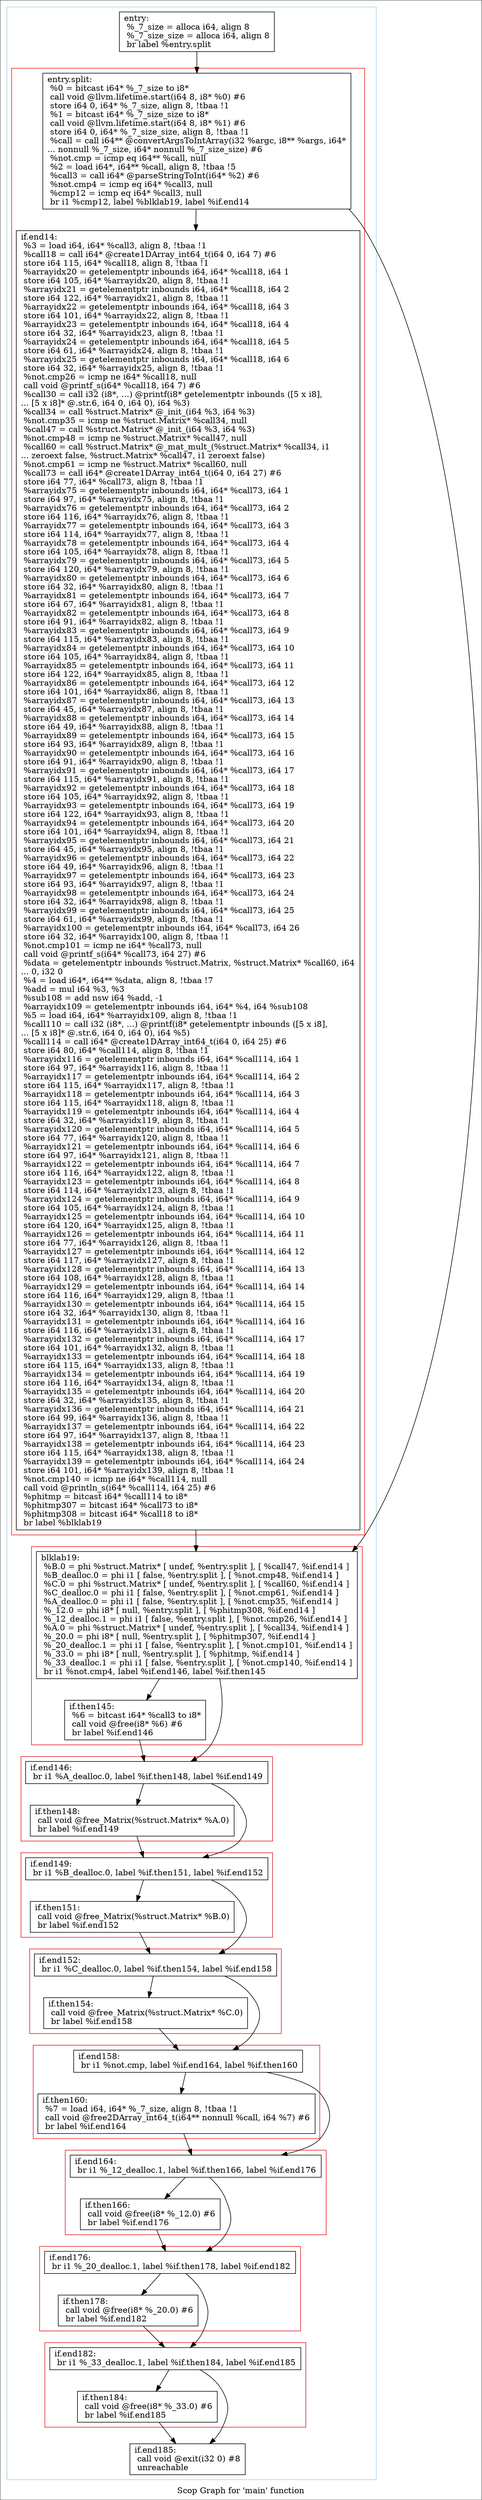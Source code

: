 digraph "Scop Graph for 'main' function" {
	label="Scop Graph for 'main' function";

	Node0xca69a70 [shape=record,label="{entry:\l  %_7_size = alloca i64, align 8\l  %_7_size_size = alloca i64, align 8\l  br label %entry.split\l}"];
	Node0xca69a70 -> Node0xcab9fc0;
	Node0xcab9fc0 [shape=record,label="{entry.split:                                      \l  %0 = bitcast i64* %_7_size to i8*\l  call void @llvm.lifetime.start(i64 8, i8* %0) #6\l  store i64 0, i64* %_7_size, align 8, !tbaa !1\l  %1 = bitcast i64* %_7_size_size to i8*\l  call void @llvm.lifetime.start(i64 8, i8* %1) #6\l  store i64 0, i64* %_7_size_size, align 8, !tbaa !1\l  %call = call i64** @convertArgsToIntArray(i32 %argc, i8** %args, i64*\l... nonnull %_7_size, i64* nonnull %_7_size_size) #6\l  %not.cmp = icmp eq i64** %call, null\l  %2 = load i64*, i64** %call, align 8, !tbaa !5\l  %call3 = call i64* @parseStringToInt(i64* %2) #6\l  %not.cmp4 = icmp eq i64* %call3, null\l  %cmp12 = icmp eq i64* %call3, null\l  br i1 %cmp12, label %blklab19, label %if.end14\l}"];
	Node0xcab9fc0 -> Node0xc9d49e0;
	Node0xcab9fc0 -> Node0xca1f000;
	Node0xc9d49e0 [shape=record,label="{blklab19:                                         \l  %B.0 = phi %struct.Matrix* [ undef, %entry.split ], [ %call47, %if.end14 ]\l  %B_dealloc.0 = phi i1 [ false, %entry.split ], [ %not.cmp48, %if.end14 ]\l  %C.0 = phi %struct.Matrix* [ undef, %entry.split ], [ %call60, %if.end14 ]\l  %C_dealloc.0 = phi i1 [ false, %entry.split ], [ %not.cmp61, %if.end14 ]\l  %A_dealloc.0 = phi i1 [ false, %entry.split ], [ %not.cmp35, %if.end14 ]\l  %_12.0 = phi i8* [ null, %entry.split ], [ %phitmp308, %if.end14 ]\l  %_12_dealloc.1 = phi i1 [ false, %entry.split ], [ %not.cmp26, %if.end14 ]\l  %A.0 = phi %struct.Matrix* [ undef, %entry.split ], [ %call34, %if.end14 ]\l  %_20.0 = phi i8* [ null, %entry.split ], [ %phitmp307, %if.end14 ]\l  %_20_dealloc.1 = phi i1 [ false, %entry.split ], [ %not.cmp101, %if.end14 ]\l  %_33.0 = phi i8* [ null, %entry.split ], [ %phitmp, %if.end14 ]\l  %_33_dealloc.1 = phi i1 [ false, %entry.split ], [ %not.cmp140, %if.end14 ]\l  br i1 %not.cmp4, label %if.end146, label %if.then145\l}"];
	Node0xc9d49e0 -> Node0xc8536e0;
	Node0xc9d49e0 -> Node0xca72290;
	Node0xc8536e0 [shape=record,label="{if.end146:                                        \l  br i1 %A_dealloc.0, label %if.then148, label %if.end149\l}"];
	Node0xc8536e0 -> Node0xca01ad0;
	Node0xc8536e0 -> Node0xc9e8c20;
	Node0xca01ad0 [shape=record,label="{if.then148:                                       \l  call void @free_Matrix(%struct.Matrix* %A.0)\l  br label %if.end149\l}"];
	Node0xca01ad0 -> Node0xc9e8c20;
	Node0xc9e8c20 [shape=record,label="{if.end149:                                        \l  br i1 %B_dealloc.0, label %if.then151, label %if.end152\l}"];
	Node0xc9e8c20 -> Node0xc9ef670;
	Node0xc9e8c20 -> Node0xc9e4090;
	Node0xc9ef670 [shape=record,label="{if.then151:                                       \l  call void @free_Matrix(%struct.Matrix* %B.0)\l  br label %if.end152\l}"];
	Node0xc9ef670 -> Node0xc9e4090;
	Node0xc9e4090 [shape=record,label="{if.end152:                                        \l  br i1 %C_dealloc.0, label %if.then154, label %if.end158\l}"];
	Node0xc9e4090 -> Node0xc8bac90;
	Node0xc9e4090 -> Node0xc8c0900;
	Node0xc8bac90 [shape=record,label="{if.then154:                                       \l  call void @free_Matrix(%struct.Matrix* %C.0)\l  br label %if.end158\l}"];
	Node0xc8bac90 -> Node0xc8c0900;
	Node0xc8c0900 [shape=record,label="{if.end158:                                        \l  br i1 %not.cmp, label %if.end164, label %if.then160\l}"];
	Node0xc8c0900 -> Node0xcaa9540;
	Node0xc8c0900 -> Node0xcad04f0;
	Node0xcaa9540 [shape=record,label="{if.end164:                                        \l  br i1 %_12_dealloc.1, label %if.then166, label %if.end176\l}"];
	Node0xcaa9540 -> Node0xc854930;
	Node0xcaa9540 -> Node0xca4fe50;
	Node0xc854930 [shape=record,label="{if.then166:                                       \l  call void @free(i8* %_12.0) #6\l  br label %if.end176\l}"];
	Node0xc854930 -> Node0xca4fe50;
	Node0xca4fe50 [shape=record,label="{if.end176:                                        \l  br i1 %_20_dealloc.1, label %if.then178, label %if.end182\l}"];
	Node0xca4fe50 -> Node0xca04b60;
	Node0xca4fe50 -> Node0xca9f400;
	Node0xca04b60 [shape=record,label="{if.then178:                                       \l  call void @free(i8* %_20.0) #6\l  br label %if.end182\l}"];
	Node0xca04b60 -> Node0xca9f400;
	Node0xca9f400 [shape=record,label="{if.end182:                                        \l  br i1 %_33_dealloc.1, label %if.then184, label %if.end185\l}"];
	Node0xca9f400 -> Node0xc9cac90;
	Node0xca9f400 -> Node0xc9d84f0;
	Node0xc9cac90 [shape=record,label="{if.then184:                                       \l  call void @free(i8* %_33.0) #6\l  br label %if.end185\l}"];
	Node0xc9cac90 -> Node0xc9d84f0;
	Node0xc9d84f0 [shape=record,label="{if.end185:                                        \l  call void @exit(i32 0) #8\l  unreachable\l}"];
	Node0xcad04f0 [shape=record,label="{if.then160:                                       \l  %7 = load i64, i64* %_7_size, align 8, !tbaa !1\l  call void @free2DArray_int64_t(i64** nonnull %call, i64 %7) #6\l  br label %if.end164\l}"];
	Node0xcad04f0 -> Node0xcaa9540;
	Node0xca72290 [shape=record,label="{if.then145:                                       \l  %6 = bitcast i64* %call3 to i8*\l  call void @free(i8* %6) #6\l  br label %if.end146\l}"];
	Node0xca72290 -> Node0xc8536e0;
	Node0xca1f000 [shape=record,label="{if.end14:                                         \l  %3 = load i64, i64* %call3, align 8, !tbaa !1\l  %call18 = call i64* @create1DArray_int64_t(i64 0, i64 7) #6\l  store i64 115, i64* %call18, align 8, !tbaa !1\l  %arrayidx20 = getelementptr inbounds i64, i64* %call18, i64 1\l  store i64 105, i64* %arrayidx20, align 8, !tbaa !1\l  %arrayidx21 = getelementptr inbounds i64, i64* %call18, i64 2\l  store i64 122, i64* %arrayidx21, align 8, !tbaa !1\l  %arrayidx22 = getelementptr inbounds i64, i64* %call18, i64 3\l  store i64 101, i64* %arrayidx22, align 8, !tbaa !1\l  %arrayidx23 = getelementptr inbounds i64, i64* %call18, i64 4\l  store i64 32, i64* %arrayidx23, align 8, !tbaa !1\l  %arrayidx24 = getelementptr inbounds i64, i64* %call18, i64 5\l  store i64 61, i64* %arrayidx24, align 8, !tbaa !1\l  %arrayidx25 = getelementptr inbounds i64, i64* %call18, i64 6\l  store i64 32, i64* %arrayidx25, align 8, !tbaa !1\l  %not.cmp26 = icmp ne i64* %call18, null\l  call void @printf_s(i64* %call18, i64 7) #6\l  %call30 = call i32 (i8*, ...) @printf(i8* getelementptr inbounds ([5 x i8],\l... [5 x i8]* @.str.6, i64 0, i64 0), i64 %3)\l  %call34 = call %struct.Matrix* @_init_(i64 %3, i64 %3)\l  %not.cmp35 = icmp ne %struct.Matrix* %call34, null\l  %call47 = call %struct.Matrix* @_init_(i64 %3, i64 %3)\l  %not.cmp48 = icmp ne %struct.Matrix* %call47, null\l  %call60 = call %struct.Matrix* @_mat_mult_(%struct.Matrix* %call34, i1\l... zeroext false, %struct.Matrix* %call47, i1 zeroext false)\l  %not.cmp61 = icmp ne %struct.Matrix* %call60, null\l  %call73 = call i64* @create1DArray_int64_t(i64 0, i64 27) #6\l  store i64 77, i64* %call73, align 8, !tbaa !1\l  %arrayidx75 = getelementptr inbounds i64, i64* %call73, i64 1\l  store i64 97, i64* %arrayidx75, align 8, !tbaa !1\l  %arrayidx76 = getelementptr inbounds i64, i64* %call73, i64 2\l  store i64 116, i64* %arrayidx76, align 8, !tbaa !1\l  %arrayidx77 = getelementptr inbounds i64, i64* %call73, i64 3\l  store i64 114, i64* %arrayidx77, align 8, !tbaa !1\l  %arrayidx78 = getelementptr inbounds i64, i64* %call73, i64 4\l  store i64 105, i64* %arrayidx78, align 8, !tbaa !1\l  %arrayidx79 = getelementptr inbounds i64, i64* %call73, i64 5\l  store i64 120, i64* %arrayidx79, align 8, !tbaa !1\l  %arrayidx80 = getelementptr inbounds i64, i64* %call73, i64 6\l  store i64 32, i64* %arrayidx80, align 8, !tbaa !1\l  %arrayidx81 = getelementptr inbounds i64, i64* %call73, i64 7\l  store i64 67, i64* %arrayidx81, align 8, !tbaa !1\l  %arrayidx82 = getelementptr inbounds i64, i64* %call73, i64 8\l  store i64 91, i64* %arrayidx82, align 8, !tbaa !1\l  %arrayidx83 = getelementptr inbounds i64, i64* %call73, i64 9\l  store i64 115, i64* %arrayidx83, align 8, !tbaa !1\l  %arrayidx84 = getelementptr inbounds i64, i64* %call73, i64 10\l  store i64 105, i64* %arrayidx84, align 8, !tbaa !1\l  %arrayidx85 = getelementptr inbounds i64, i64* %call73, i64 11\l  store i64 122, i64* %arrayidx85, align 8, !tbaa !1\l  %arrayidx86 = getelementptr inbounds i64, i64* %call73, i64 12\l  store i64 101, i64* %arrayidx86, align 8, !tbaa !1\l  %arrayidx87 = getelementptr inbounds i64, i64* %call73, i64 13\l  store i64 45, i64* %arrayidx87, align 8, !tbaa !1\l  %arrayidx88 = getelementptr inbounds i64, i64* %call73, i64 14\l  store i64 49, i64* %arrayidx88, align 8, !tbaa !1\l  %arrayidx89 = getelementptr inbounds i64, i64* %call73, i64 15\l  store i64 93, i64* %arrayidx89, align 8, !tbaa !1\l  %arrayidx90 = getelementptr inbounds i64, i64* %call73, i64 16\l  store i64 91, i64* %arrayidx90, align 8, !tbaa !1\l  %arrayidx91 = getelementptr inbounds i64, i64* %call73, i64 17\l  store i64 115, i64* %arrayidx91, align 8, !tbaa !1\l  %arrayidx92 = getelementptr inbounds i64, i64* %call73, i64 18\l  store i64 105, i64* %arrayidx92, align 8, !tbaa !1\l  %arrayidx93 = getelementptr inbounds i64, i64* %call73, i64 19\l  store i64 122, i64* %arrayidx93, align 8, !tbaa !1\l  %arrayidx94 = getelementptr inbounds i64, i64* %call73, i64 20\l  store i64 101, i64* %arrayidx94, align 8, !tbaa !1\l  %arrayidx95 = getelementptr inbounds i64, i64* %call73, i64 21\l  store i64 45, i64* %arrayidx95, align 8, !tbaa !1\l  %arrayidx96 = getelementptr inbounds i64, i64* %call73, i64 22\l  store i64 49, i64* %arrayidx96, align 8, !tbaa !1\l  %arrayidx97 = getelementptr inbounds i64, i64* %call73, i64 23\l  store i64 93, i64* %arrayidx97, align 8, !tbaa !1\l  %arrayidx98 = getelementptr inbounds i64, i64* %call73, i64 24\l  store i64 32, i64* %arrayidx98, align 8, !tbaa !1\l  %arrayidx99 = getelementptr inbounds i64, i64* %call73, i64 25\l  store i64 61, i64* %arrayidx99, align 8, !tbaa !1\l  %arrayidx100 = getelementptr inbounds i64, i64* %call73, i64 26\l  store i64 32, i64* %arrayidx100, align 8, !tbaa !1\l  %not.cmp101 = icmp ne i64* %call73, null\l  call void @printf_s(i64* %call73, i64 27) #6\l  %data = getelementptr inbounds %struct.Matrix, %struct.Matrix* %call60, i64\l... 0, i32 0\l  %4 = load i64*, i64** %data, align 8, !tbaa !7\l  %add = mul i64 %3, %3\l  %sub108 = add nsw i64 %add, -1\l  %arrayidx109 = getelementptr inbounds i64, i64* %4, i64 %sub108\l  %5 = load i64, i64* %arrayidx109, align 8, !tbaa !1\l  %call110 = call i32 (i8*, ...) @printf(i8* getelementptr inbounds ([5 x i8],\l... [5 x i8]* @.str.6, i64 0, i64 0), i64 %5)\l  %call114 = call i64* @create1DArray_int64_t(i64 0, i64 25) #6\l  store i64 80, i64* %call114, align 8, !tbaa !1\l  %arrayidx116 = getelementptr inbounds i64, i64* %call114, i64 1\l  store i64 97, i64* %arrayidx116, align 8, !tbaa !1\l  %arrayidx117 = getelementptr inbounds i64, i64* %call114, i64 2\l  store i64 115, i64* %arrayidx117, align 8, !tbaa !1\l  %arrayidx118 = getelementptr inbounds i64, i64* %call114, i64 3\l  store i64 115, i64* %arrayidx118, align 8, !tbaa !1\l  %arrayidx119 = getelementptr inbounds i64, i64* %call114, i64 4\l  store i64 32, i64* %arrayidx119, align 8, !tbaa !1\l  %arrayidx120 = getelementptr inbounds i64, i64* %call114, i64 5\l  store i64 77, i64* %arrayidx120, align 8, !tbaa !1\l  %arrayidx121 = getelementptr inbounds i64, i64* %call114, i64 6\l  store i64 97, i64* %arrayidx121, align 8, !tbaa !1\l  %arrayidx122 = getelementptr inbounds i64, i64* %call114, i64 7\l  store i64 116, i64* %arrayidx122, align 8, !tbaa !1\l  %arrayidx123 = getelementptr inbounds i64, i64* %call114, i64 8\l  store i64 114, i64* %arrayidx123, align 8, !tbaa !1\l  %arrayidx124 = getelementptr inbounds i64, i64* %call114, i64 9\l  store i64 105, i64* %arrayidx124, align 8, !tbaa !1\l  %arrayidx125 = getelementptr inbounds i64, i64* %call114, i64 10\l  store i64 120, i64* %arrayidx125, align 8, !tbaa !1\l  %arrayidx126 = getelementptr inbounds i64, i64* %call114, i64 11\l  store i64 77, i64* %arrayidx126, align 8, !tbaa !1\l  %arrayidx127 = getelementptr inbounds i64, i64* %call114, i64 12\l  store i64 117, i64* %arrayidx127, align 8, !tbaa !1\l  %arrayidx128 = getelementptr inbounds i64, i64* %call114, i64 13\l  store i64 108, i64* %arrayidx128, align 8, !tbaa !1\l  %arrayidx129 = getelementptr inbounds i64, i64* %call114, i64 14\l  store i64 116, i64* %arrayidx129, align 8, !tbaa !1\l  %arrayidx130 = getelementptr inbounds i64, i64* %call114, i64 15\l  store i64 32, i64* %arrayidx130, align 8, !tbaa !1\l  %arrayidx131 = getelementptr inbounds i64, i64* %call114, i64 16\l  store i64 116, i64* %arrayidx131, align 8, !tbaa !1\l  %arrayidx132 = getelementptr inbounds i64, i64* %call114, i64 17\l  store i64 101, i64* %arrayidx132, align 8, !tbaa !1\l  %arrayidx133 = getelementptr inbounds i64, i64* %call114, i64 18\l  store i64 115, i64* %arrayidx133, align 8, !tbaa !1\l  %arrayidx134 = getelementptr inbounds i64, i64* %call114, i64 19\l  store i64 116, i64* %arrayidx134, align 8, !tbaa !1\l  %arrayidx135 = getelementptr inbounds i64, i64* %call114, i64 20\l  store i64 32, i64* %arrayidx135, align 8, !tbaa !1\l  %arrayidx136 = getelementptr inbounds i64, i64* %call114, i64 21\l  store i64 99, i64* %arrayidx136, align 8, !tbaa !1\l  %arrayidx137 = getelementptr inbounds i64, i64* %call114, i64 22\l  store i64 97, i64* %arrayidx137, align 8, !tbaa !1\l  %arrayidx138 = getelementptr inbounds i64, i64* %call114, i64 23\l  store i64 115, i64* %arrayidx138, align 8, !tbaa !1\l  %arrayidx139 = getelementptr inbounds i64, i64* %call114, i64 24\l  store i64 101, i64* %arrayidx139, align 8, !tbaa !1\l  %not.cmp140 = icmp ne i64* %call114, null\l  call void @println_s(i64* %call114, i64 25) #6\l  %phitmp = bitcast i64* %call114 to i8*\l  %phitmp307 = bitcast i64* %call73 to i8*\l  %phitmp308 = bitcast i64* %call18 to i8*\l  br label %blklab19\l}"];
	Node0xca1f000 -> Node0xc9d49e0;
	colorscheme = "paired12"
        subgraph cluster_0xca21da0 {
          label = "";
          style = solid;
          color = 1
          subgraph cluster_0xc9fc900 {
            label = "";
            style = solid;
            color = 6
            Node0xcab9fc0;
            Node0xca1f000;
          }
          subgraph cluster_0xca05040 {
            label = "";
            style = solid;
            color = 6
            Node0xc9d49e0;
            Node0xca72290;
          }
          subgraph cluster_0xc88ed50 {
            label = "";
            style = solid;
            color = 6
            Node0xc8536e0;
            Node0xca01ad0;
          }
          subgraph cluster_0xca015f0 {
            label = "";
            style = solid;
            color = 6
            Node0xc9e8c20;
            Node0xc9ef670;
          }
          subgraph cluster_0xca4a070 {
            label = "";
            style = solid;
            color = 6
            Node0xc9e4090;
            Node0xc8bac90;
          }
          subgraph cluster_0xc86d450 {
            label = "";
            style = solid;
            color = 6
            Node0xc8c0900;
            Node0xcad04f0;
          }
          subgraph cluster_0xc88add0 {
            label = "";
            style = solid;
            color = 6
            Node0xcaa9540;
            Node0xc854930;
          }
          subgraph cluster_0xcaa8c60 {
            label = "";
            style = solid;
            color = 6
            Node0xca4fe50;
            Node0xca04b60;
          }
          subgraph cluster_0xca00220 {
            label = "";
            style = solid;
            color = 6
            Node0xca9f400;
            Node0xc9cac90;
          }
          Node0xca69a70;
          Node0xc9d84f0;
        }
}

